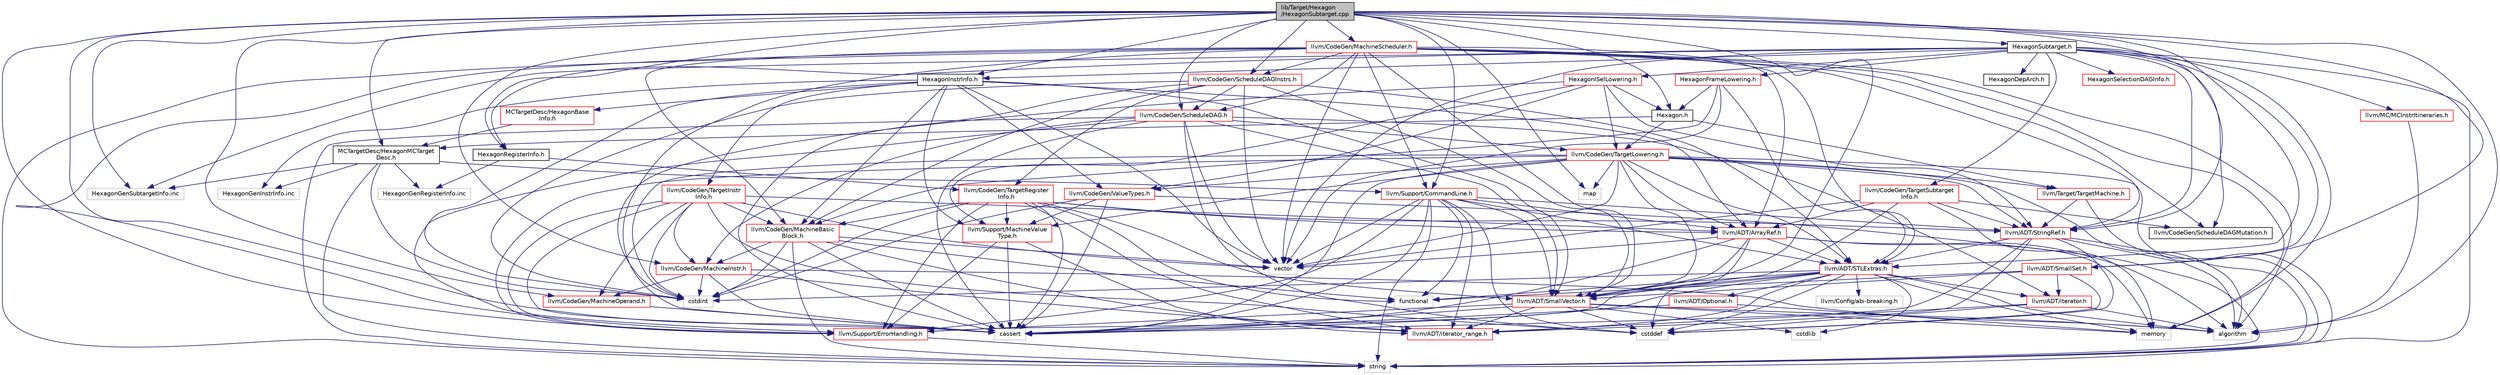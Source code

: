 digraph "lib/Target/Hexagon/HexagonSubtarget.cpp"
{
 // LATEX_PDF_SIZE
  bgcolor="transparent";
  edge [fontname="Helvetica",fontsize="10",labelfontname="Helvetica",labelfontsize="10"];
  node [fontname="Helvetica",fontsize="10",shape="box"];
  Node1 [label="lib/Target/Hexagon\l/HexagonSubtarget.cpp",height=0.2,width=0.4,color="black", fillcolor="grey75", style="filled", fontcolor="black",tooltip=" "];
  Node1 -> Node2 [color="midnightblue",fontsize="10",style="solid",fontname="Helvetica"];
  Node2 [label="Hexagon.h",height=0.2,width=0.4,color="black",URL="$Hexagon_8h.html",tooltip=" "];
  Node2 -> Node3 [color="midnightblue",fontsize="10",style="solid",fontname="Helvetica"];
  Node3 [label="MCTargetDesc/HexagonMCTarget\lDesc.h",height=0.2,width=0.4,color="black",URL="$HexagonMCTargetDesc_8h.html",tooltip=" "];
  Node3 -> Node4 [color="midnightblue",fontsize="10",style="solid",fontname="Helvetica"];
  Node4 [label="llvm/Support/CommandLine.h",height=0.2,width=0.4,color="red",URL="$CommandLine_8h.html",tooltip=" "];
  Node4 -> Node5 [color="midnightblue",fontsize="10",style="solid",fontname="Helvetica"];
  Node5 [label="llvm/ADT/ArrayRef.h",height=0.2,width=0.4,color="red",URL="$ArrayRef_8h.html",tooltip=" "];
  Node5 -> Node28 [color="midnightblue",fontsize="10",style="solid",fontname="Helvetica"];
  Node28 [label="llvm/ADT/SmallVector.h",height=0.2,width=0.4,color="red",URL="$SmallVector_8h.html",tooltip=" "];
  Node28 -> Node29 [color="midnightblue",fontsize="10",style="solid",fontname="Helvetica"];
  Node29 [label="llvm/ADT/iterator_range.h",height=0.2,width=0.4,color="red",URL="$iterator__range_8h.html",tooltip="This provides a very simple, boring adaptor for a begin and end iterator into a range type."];
  Node28 -> Node40 [color="midnightblue",fontsize="10",style="solid",fontname="Helvetica"];
  Node40 [label="llvm/Support/ErrorHandling.h",height=0.2,width=0.4,color="red",URL="$llvm_2Support_2ErrorHandling_8h.html",tooltip=" "];
  Node40 -> Node41 [color="midnightblue",fontsize="10",style="solid",fontname="Helvetica"];
  Node41 [label="string",height=0.2,width=0.4,color="grey75",tooltip=" "];
  Node28 -> Node35 [color="midnightblue",fontsize="10",style="solid",fontname="Helvetica"];
  Node35 [label="algorithm",height=0.2,width=0.4,color="grey75",tooltip=" "];
  Node28 -> Node26 [color="midnightblue",fontsize="10",style="solid",fontname="Helvetica"];
  Node26 [label="cassert",height=0.2,width=0.4,color="grey75",tooltip=" "];
  Node28 -> Node32 [color="midnightblue",fontsize="10",style="solid",fontname="Helvetica"];
  Node32 [label="cstddef",height=0.2,width=0.4,color="grey75",tooltip=" "];
  Node28 -> Node42 [color="midnightblue",fontsize="10",style="solid",fontname="Helvetica"];
  Node42 [label="cstdlib",height=0.2,width=0.4,color="grey75",tooltip=" "];
  Node28 -> Node27 [color="midnightblue",fontsize="10",style="solid",fontname="Helvetica"];
  Node27 [label="memory",height=0.2,width=0.4,color="grey75",tooltip=" "];
  Node5 -> Node16 [color="midnightblue",fontsize="10",style="solid",fontname="Helvetica"];
  Node16 [label="llvm/ADT/STLExtras.h",height=0.2,width=0.4,color="red",URL="$STLExtras_8h.html",tooltip=" "];
  Node16 -> Node17 [color="midnightblue",fontsize="10",style="solid",fontname="Helvetica"];
  Node17 [label="llvm/ADT/Optional.h",height=0.2,width=0.4,color="red",URL="$Optional_8h.html",tooltip=" "];
  Node17 -> Node26 [color="midnightblue",fontsize="10",style="solid",fontname="Helvetica"];
  Node17 -> Node27 [color="midnightblue",fontsize="10",style="solid",fontname="Helvetica"];
  Node16 -> Node28 [color="midnightblue",fontsize="10",style="solid",fontname="Helvetica"];
  Node16 -> Node44 [color="midnightblue",fontsize="10",style="solid",fontname="Helvetica"];
  Node44 [label="llvm/ADT/iterator.h",height=0.2,width=0.4,color="red",URL="$iterator_8h.html",tooltip=" "];
  Node44 -> Node29 [color="midnightblue",fontsize="10",style="solid",fontname="Helvetica"];
  Node44 -> Node35 [color="midnightblue",fontsize="10",style="solid",fontname="Helvetica"];
  Node44 -> Node32 [color="midnightblue",fontsize="10",style="solid",fontname="Helvetica"];
  Node16 -> Node29 [color="midnightblue",fontsize="10",style="solid",fontname="Helvetica"];
  Node16 -> Node45 [color="midnightblue",fontsize="10",style="solid",fontname="Helvetica"];
  Node45 [label="llvm/Config/abi-breaking.h",height=0.2,width=0.4,color="grey75",tooltip=" "];
  Node16 -> Node40 [color="midnightblue",fontsize="10",style="solid",fontname="Helvetica"];
  Node16 -> Node35 [color="midnightblue",fontsize="10",style="solid",fontname="Helvetica"];
  Node16 -> Node26 [color="midnightblue",fontsize="10",style="solid",fontname="Helvetica"];
  Node16 -> Node32 [color="midnightblue",fontsize="10",style="solid",fontname="Helvetica"];
  Node16 -> Node46 [color="midnightblue",fontsize="10",style="solid",fontname="Helvetica"];
  Node46 [label="cstdint",height=0.2,width=0.4,color="grey75",tooltip=" "];
  Node16 -> Node42 [color="midnightblue",fontsize="10",style="solid",fontname="Helvetica"];
  Node16 -> Node47 [color="midnightblue",fontsize="10",style="solid",fontname="Helvetica"];
  Node47 [label="functional",height=0.2,width=0.4,color="grey75",tooltip=" "];
  Node16 -> Node27 [color="midnightblue",fontsize="10",style="solid",fontname="Helvetica"];
  Node5 -> Node35 [color="midnightblue",fontsize="10",style="solid",fontname="Helvetica"];
  Node5 -> Node26 [color="midnightblue",fontsize="10",style="solid",fontname="Helvetica"];
  Node5 -> Node32 [color="midnightblue",fontsize="10",style="solid",fontname="Helvetica"];
  Node5 -> Node27 [color="midnightblue",fontsize="10",style="solid",fontname="Helvetica"];
  Node5 -> Node54 [color="midnightblue",fontsize="10",style="solid",fontname="Helvetica"];
  Node54 [label="vector",height=0.2,width=0.4,color="grey75",tooltip=" "];
  Node4 -> Node16 [color="midnightblue",fontsize="10",style="solid",fontname="Helvetica"];
  Node4 -> Node28 [color="midnightblue",fontsize="10",style="solid",fontname="Helvetica"];
  Node4 -> Node15 [color="midnightblue",fontsize="10",style="solid",fontname="Helvetica"];
  Node15 [label="llvm/ADT/StringRef.h",height=0.2,width=0.4,color="red",URL="$StringRef_8h.html",tooltip=" "];
  Node15 -> Node16 [color="midnightblue",fontsize="10",style="solid",fontname="Helvetica"];
  Node15 -> Node29 [color="midnightblue",fontsize="10",style="solid",fontname="Helvetica"];
  Node15 -> Node35 [color="midnightblue",fontsize="10",style="solid",fontname="Helvetica"];
  Node15 -> Node26 [color="midnightblue",fontsize="10",style="solid",fontname="Helvetica"];
  Node15 -> Node32 [color="midnightblue",fontsize="10",style="solid",fontname="Helvetica"];
  Node15 -> Node41 [color="midnightblue",fontsize="10",style="solid",fontname="Helvetica"];
  Node4 -> Node29 [color="midnightblue",fontsize="10",style="solid",fontname="Helvetica"];
  Node4 -> Node40 [color="midnightblue",fontsize="10",style="solid",fontname="Helvetica"];
  Node4 -> Node26 [color="midnightblue",fontsize="10",style="solid",fontname="Helvetica"];
  Node4 -> Node32 [color="midnightblue",fontsize="10",style="solid",fontname="Helvetica"];
  Node4 -> Node47 [color="midnightblue",fontsize="10",style="solid",fontname="Helvetica"];
  Node4 -> Node41 [color="midnightblue",fontsize="10",style="solid",fontname="Helvetica"];
  Node4 -> Node54 [color="midnightblue",fontsize="10",style="solid",fontname="Helvetica"];
  Node3 -> Node46 [color="midnightblue",fontsize="10",style="solid",fontname="Helvetica"];
  Node3 -> Node41 [color="midnightblue",fontsize="10",style="solid",fontname="Helvetica"];
  Node3 -> Node63 [color="midnightblue",fontsize="10",style="solid",fontname="Helvetica"];
  Node63 [label="HexagonGenRegisterInfo.inc",height=0.2,width=0.4,color="grey75",tooltip=" "];
  Node3 -> Node64 [color="midnightblue",fontsize="10",style="solid",fontname="Helvetica"];
  Node64 [label="HexagonGenInstrInfo.inc",height=0.2,width=0.4,color="grey75",tooltip=" "];
  Node3 -> Node65 [color="midnightblue",fontsize="10",style="solid",fontname="Helvetica"];
  Node65 [label="HexagonGenSubtargetInfo.inc",height=0.2,width=0.4,color="grey75",tooltip=" "];
  Node2 -> Node66 [color="midnightblue",fontsize="10",style="solid",fontname="Helvetica"];
  Node66 [label="llvm/CodeGen/TargetLowering.h",height=0.2,width=0.4,color="red",URL="$TargetLowering_8h.html",tooltip="This file describes how to lower LLVM code to machine code."];
  Node66 -> Node5 [color="midnightblue",fontsize="10",style="solid",fontname="Helvetica"];
  Node66 -> Node16 [color="midnightblue",fontsize="10",style="solid",fontname="Helvetica"];
  Node66 -> Node28 [color="midnightblue",fontsize="10",style="solid",fontname="Helvetica"];
  Node66 -> Node15 [color="midnightblue",fontsize="10",style="solid",fontname="Helvetica"];
  Node66 -> Node160 [color="midnightblue",fontsize="10",style="solid",fontname="Helvetica"];
  Node160 [label="llvm/CodeGen/ValueTypes.h",height=0.2,width=0.4,color="red",URL="$ValueTypes_8h.html",tooltip=" "];
  Node160 -> Node161 [color="midnightblue",fontsize="10",style="solid",fontname="Helvetica"];
  Node161 [label="llvm/Support/MachineValue\lType.h",height=0.2,width=0.4,color="red",URL="$MachineValueType_8h.html",tooltip=" "];
  Node161 -> Node29 [color="midnightblue",fontsize="10",style="solid",fontname="Helvetica"];
  Node161 -> Node40 [color="midnightblue",fontsize="10",style="solid",fontname="Helvetica"];
  Node161 -> Node26 [color="midnightblue",fontsize="10",style="solid",fontname="Helvetica"];
  Node160 -> Node26 [color="midnightblue",fontsize="10",style="solid",fontname="Helvetica"];
  Node160 -> Node46 [color="midnightblue",fontsize="10",style="solid",fontname="Helvetica"];
  Node160 -> Node41 [color="midnightblue",fontsize="10",style="solid",fontname="Helvetica"];
  Node66 -> Node40 [color="midnightblue",fontsize="10",style="solid",fontname="Helvetica"];
  Node66 -> Node161 [color="midnightblue",fontsize="10",style="solid",fontname="Helvetica"];
  Node66 -> Node227 [color="midnightblue",fontsize="10",style="solid",fontname="Helvetica"];
  Node227 [label="llvm/Target/TargetMachine.h",height=0.2,width=0.4,color="red",URL="$llvm_2Target_2TargetMachine_8h.html",tooltip=" "];
  Node227 -> Node15 [color="midnightblue",fontsize="10",style="solid",fontname="Helvetica"];
  Node227 -> Node41 [color="midnightblue",fontsize="10",style="solid",fontname="Helvetica"];
  Node66 -> Node35 [color="midnightblue",fontsize="10",style="solid",fontname="Helvetica"];
  Node66 -> Node26 [color="midnightblue",fontsize="10",style="solid",fontname="Helvetica"];
  Node66 -> Node46 [color="midnightblue",fontsize="10",style="solid",fontname="Helvetica"];
  Node66 -> Node83 [color="midnightblue",fontsize="10",style="solid",fontname="Helvetica"];
  Node83 [label="map",height=0.2,width=0.4,color="grey75",tooltip=" "];
  Node66 -> Node41 [color="midnightblue",fontsize="10",style="solid",fontname="Helvetica"];
  Node66 -> Node54 [color="midnightblue",fontsize="10",style="solid",fontname="Helvetica"];
  Node2 -> Node227 [color="midnightblue",fontsize="10",style="solid",fontname="Helvetica"];
  Node1 -> Node230 [color="midnightblue",fontsize="10",style="solid",fontname="Helvetica"];
  Node230 [label="HexagonInstrInfo.h",height=0.2,width=0.4,color="black",URL="$HexagonInstrInfo_8h.html",tooltip=" "];
  Node230 -> Node231 [color="midnightblue",fontsize="10",style="solid",fontname="Helvetica"];
  Node231 [label="MCTargetDesc/HexagonBase\lInfo.h",height=0.2,width=0.4,color="red",URL="$HexagonBaseInfo_8h.html",tooltip=" "];
  Node231 -> Node3 [color="midnightblue",fontsize="10",style="solid",fontname="Helvetica"];
  Node230 -> Node5 [color="midnightblue",fontsize="10",style="solid",fontname="Helvetica"];
  Node230 -> Node28 [color="midnightblue",fontsize="10",style="solid",fontname="Helvetica"];
  Node230 -> Node174 [color="midnightblue",fontsize="10",style="solid",fontname="Helvetica"];
  Node174 [label="llvm/CodeGen/MachineBasic\lBlock.h",height=0.2,width=0.4,color="red",URL="$MachineBasicBlock_8h.html",tooltip=" "];
  Node174 -> Node29 [color="midnightblue",fontsize="10",style="solid",fontname="Helvetica"];
  Node174 -> Node175 [color="midnightblue",fontsize="10",style="solid",fontname="Helvetica"];
  Node175 [label="llvm/CodeGen/MachineInstr.h",height=0.2,width=0.4,color="red",URL="$MachineInstr_8h.html",tooltip=" "];
  Node175 -> Node29 [color="midnightblue",fontsize="10",style="solid",fontname="Helvetica"];
  Node175 -> Node185 [color="midnightblue",fontsize="10",style="solid",fontname="Helvetica"];
  Node185 [label="llvm/CodeGen/MachineOperand.h",height=0.2,width=0.4,color="red",URL="$MachineOperand_8h.html",tooltip=" "];
  Node185 -> Node26 [color="midnightblue",fontsize="10",style="solid",fontname="Helvetica"];
  Node175 -> Node35 [color="midnightblue",fontsize="10",style="solid",fontname="Helvetica"];
  Node175 -> Node26 [color="midnightblue",fontsize="10",style="solid",fontname="Helvetica"];
  Node175 -> Node46 [color="midnightblue",fontsize="10",style="solid",fontname="Helvetica"];
  Node174 -> Node26 [color="midnightblue",fontsize="10",style="solid",fontname="Helvetica"];
  Node174 -> Node46 [color="midnightblue",fontsize="10",style="solid",fontname="Helvetica"];
  Node174 -> Node47 [color="midnightblue",fontsize="10",style="solid",fontname="Helvetica"];
  Node174 -> Node41 [color="midnightblue",fontsize="10",style="solid",fontname="Helvetica"];
  Node174 -> Node54 [color="midnightblue",fontsize="10",style="solid",fontname="Helvetica"];
  Node230 -> Node233 [color="midnightblue",fontsize="10",style="solid",fontname="Helvetica"];
  Node233 [label="llvm/CodeGen/TargetInstr\lInfo.h",height=0.2,width=0.4,color="red",URL="$TargetInstrInfo_8h.html",tooltip=" "];
  Node233 -> Node5 [color="midnightblue",fontsize="10",style="solid",fontname="Helvetica"];
  Node233 -> Node174 [color="midnightblue",fontsize="10",style="solid",fontname="Helvetica"];
  Node233 -> Node175 [color="midnightblue",fontsize="10",style="solid",fontname="Helvetica"];
  Node233 -> Node185 [color="midnightblue",fontsize="10",style="solid",fontname="Helvetica"];
  Node233 -> Node40 [color="midnightblue",fontsize="10",style="solid",fontname="Helvetica"];
  Node233 -> Node26 [color="midnightblue",fontsize="10",style="solid",fontname="Helvetica"];
  Node233 -> Node32 [color="midnightblue",fontsize="10",style="solid",fontname="Helvetica"];
  Node233 -> Node46 [color="midnightblue",fontsize="10",style="solid",fontname="Helvetica"];
  Node233 -> Node54 [color="midnightblue",fontsize="10",style="solid",fontname="Helvetica"];
  Node230 -> Node160 [color="midnightblue",fontsize="10",style="solid",fontname="Helvetica"];
  Node230 -> Node161 [color="midnightblue",fontsize="10",style="solid",fontname="Helvetica"];
  Node230 -> Node46 [color="midnightblue",fontsize="10",style="solid",fontname="Helvetica"];
  Node230 -> Node54 [color="midnightblue",fontsize="10",style="solid",fontname="Helvetica"];
  Node230 -> Node64 [color="midnightblue",fontsize="10",style="solid",fontname="Helvetica"];
  Node1 -> Node258 [color="midnightblue",fontsize="10",style="solid",fontname="Helvetica"];
  Node258 [label="HexagonRegisterInfo.h",height=0.2,width=0.4,color="black",URL="$HexagonRegisterInfo_8h.html",tooltip=" "];
  Node258 -> Node215 [color="midnightblue",fontsize="10",style="solid",fontname="Helvetica"];
  Node215 [label="llvm/CodeGen/TargetRegister\lInfo.h",height=0.2,width=0.4,color="red",URL="$TargetRegisterInfo_8h.html",tooltip=" "];
  Node215 -> Node5 [color="midnightblue",fontsize="10",style="solid",fontname="Helvetica"];
  Node215 -> Node28 [color="midnightblue",fontsize="10",style="solid",fontname="Helvetica"];
  Node215 -> Node15 [color="midnightblue",fontsize="10",style="solid",fontname="Helvetica"];
  Node215 -> Node29 [color="midnightblue",fontsize="10",style="solid",fontname="Helvetica"];
  Node215 -> Node174 [color="midnightblue",fontsize="10",style="solid",fontname="Helvetica"];
  Node215 -> Node40 [color="midnightblue",fontsize="10",style="solid",fontname="Helvetica"];
  Node215 -> Node161 [color="midnightblue",fontsize="10",style="solid",fontname="Helvetica"];
  Node215 -> Node26 [color="midnightblue",fontsize="10",style="solid",fontname="Helvetica"];
  Node215 -> Node46 [color="midnightblue",fontsize="10",style="solid",fontname="Helvetica"];
  Node215 -> Node47 [color="midnightblue",fontsize="10",style="solid",fontname="Helvetica"];
  Node258 -> Node63 [color="midnightblue",fontsize="10",style="solid",fontname="Helvetica"];
  Node1 -> Node259 [color="midnightblue",fontsize="10",style="solid",fontname="Helvetica"];
  Node259 [label="HexagonSubtarget.h",height=0.2,width=0.4,color="black",URL="$HexagonSubtarget_8h.html",tooltip=" "];
  Node259 -> Node260 [color="midnightblue",fontsize="10",style="solid",fontname="Helvetica"];
  Node260 [label="HexagonDepArch.h",height=0.2,width=0.4,color="black",URL="$HexagonDepArch_8h.html",tooltip=" "];
  Node259 -> Node261 [color="midnightblue",fontsize="10",style="solid",fontname="Helvetica"];
  Node261 [label="HexagonFrameLowering.h",height=0.2,width=0.4,color="red",URL="$HexagonFrameLowering_8h.html",tooltip=" "];
  Node261 -> Node2 [color="midnightblue",fontsize="10",style="solid",fontname="Helvetica"];
  Node261 -> Node16 [color="midnightblue",fontsize="10",style="solid",fontname="Helvetica"];
  Node261 -> Node174 [color="midnightblue",fontsize="10",style="solid",fontname="Helvetica"];
  Node261 -> Node54 [color="midnightblue",fontsize="10",style="solid",fontname="Helvetica"];
  Node259 -> Node266 [color="midnightblue",fontsize="10",style="solid",fontname="Helvetica"];
  Node266 [label="HexagonISelLowering.h",height=0.2,width=0.4,color="red",URL="$HexagonISelLowering_8h.html",tooltip=" "];
  Node266 -> Node2 [color="midnightblue",fontsize="10",style="solid",fontname="Helvetica"];
  Node266 -> Node15 [color="midnightblue",fontsize="10",style="solid",fontname="Helvetica"];
  Node266 -> Node66 [color="midnightblue",fontsize="10",style="solid",fontname="Helvetica"];
  Node266 -> Node160 [color="midnightblue",fontsize="10",style="solid",fontname="Helvetica"];
  Node266 -> Node161 [color="midnightblue",fontsize="10",style="solid",fontname="Helvetica"];
  Node266 -> Node46 [color="midnightblue",fontsize="10",style="solid",fontname="Helvetica"];
  Node259 -> Node230 [color="midnightblue",fontsize="10",style="solid",fontname="Helvetica"];
  Node259 -> Node258 [color="midnightblue",fontsize="10",style="solid",fontname="Helvetica"];
  Node259 -> Node267 [color="midnightblue",fontsize="10",style="solid",fontname="Helvetica"];
  Node267 [label="HexagonSelectionDAGInfo.h",height=0.2,width=0.4,color="red",URL="$HexagonSelectionDAGInfo_8h.html",tooltip=" "];
  Node259 -> Node269 [color="midnightblue",fontsize="10",style="solid",fontname="Helvetica"];
  Node269 [label="llvm/ADT/SmallSet.h",height=0.2,width=0.4,color="red",URL="$SmallSet_8h.html",tooltip=" "];
  Node269 -> Node28 [color="midnightblue",fontsize="10",style="solid",fontname="Helvetica"];
  Node269 -> Node44 [color="midnightblue",fontsize="10",style="solid",fontname="Helvetica"];
  Node269 -> Node32 [color="midnightblue",fontsize="10",style="solid",fontname="Helvetica"];
  Node269 -> Node47 [color="midnightblue",fontsize="10",style="solid",fontname="Helvetica"];
  Node259 -> Node15 [color="midnightblue",fontsize="10",style="solid",fontname="Helvetica"];
  Node259 -> Node242 [color="midnightblue",fontsize="10",style="solid",fontname="Helvetica"];
  Node242 [label="llvm/CodeGen/ScheduleDAGMutation.h",height=0.2,width=0.4,color="black",URL="$ScheduleDAGMutation_8h.html",tooltip=" "];
  Node259 -> Node240 [color="midnightblue",fontsize="10",style="solid",fontname="Helvetica"];
  Node240 [label="llvm/CodeGen/TargetSubtarget\lInfo.h",height=0.2,width=0.4,color="red",URL="$TargetSubtargetInfo_8h.html",tooltip=" "];
  Node240 -> Node5 [color="midnightblue",fontsize="10",style="solid",fontname="Helvetica"];
  Node240 -> Node28 [color="midnightblue",fontsize="10",style="solid",fontname="Helvetica"];
  Node240 -> Node15 [color="midnightblue",fontsize="10",style="solid",fontname="Helvetica"];
  Node240 -> Node242 [color="midnightblue",fontsize="10",style="solid",fontname="Helvetica"];
  Node240 -> Node27 [color="midnightblue",fontsize="10",style="solid",fontname="Helvetica"];
  Node240 -> Node54 [color="midnightblue",fontsize="10",style="solid",fontname="Helvetica"];
  Node259 -> Node247 [color="midnightblue",fontsize="10",style="solid",fontname="Helvetica"];
  Node247 [label="llvm/MC/MCInstrItineraries.h",height=0.2,width=0.4,color="red",URL="$MCInstrItineraries_8h.html",tooltip=" "];
  Node247 -> Node35 [color="midnightblue",fontsize="10",style="solid",fontname="Helvetica"];
  Node259 -> Node27 [color="midnightblue",fontsize="10",style="solid",fontname="Helvetica"];
  Node259 -> Node41 [color="midnightblue",fontsize="10",style="solid",fontname="Helvetica"];
  Node259 -> Node54 [color="midnightblue",fontsize="10",style="solid",fontname="Helvetica"];
  Node259 -> Node65 [color="midnightblue",fontsize="10",style="solid",fontname="Helvetica"];
  Node1 -> Node3 [color="midnightblue",fontsize="10",style="solid",fontname="Helvetica"];
  Node1 -> Node16 [color="midnightblue",fontsize="10",style="solid",fontname="Helvetica"];
  Node1 -> Node269 [color="midnightblue",fontsize="10",style="solid",fontname="Helvetica"];
  Node1 -> Node28 [color="midnightblue",fontsize="10",style="solid",fontname="Helvetica"];
  Node1 -> Node15 [color="midnightblue",fontsize="10",style="solid",fontname="Helvetica"];
  Node1 -> Node175 [color="midnightblue",fontsize="10",style="solid",fontname="Helvetica"];
  Node1 -> Node185 [color="midnightblue",fontsize="10",style="solid",fontname="Helvetica"];
  Node1 -> Node270 [color="midnightblue",fontsize="10",style="solid",fontname="Helvetica"];
  Node270 [label="llvm/CodeGen/MachineScheduler.h",height=0.2,width=0.4,color="red",URL="$MachineScheduler_8h.html",tooltip=" "];
  Node270 -> Node5 [color="midnightblue",fontsize="10",style="solid",fontname="Helvetica"];
  Node270 -> Node16 [color="midnightblue",fontsize="10",style="solid",fontname="Helvetica"];
  Node270 -> Node28 [color="midnightblue",fontsize="10",style="solid",fontname="Helvetica"];
  Node270 -> Node15 [color="midnightblue",fontsize="10",style="solid",fontname="Helvetica"];
  Node270 -> Node174 [color="midnightblue",fontsize="10",style="solid",fontname="Helvetica"];
  Node270 -> Node274 [color="midnightblue",fontsize="10",style="solid",fontname="Helvetica"];
  Node274 [label="llvm/CodeGen/ScheduleDAG.h",height=0.2,width=0.4,color="red",URL="$ScheduleDAG_8h.html",tooltip=" "];
  Node274 -> Node28 [color="midnightblue",fontsize="10",style="solid",fontname="Helvetica"];
  Node274 -> Node44 [color="midnightblue",fontsize="10",style="solid",fontname="Helvetica"];
  Node274 -> Node175 [color="midnightblue",fontsize="10",style="solid",fontname="Helvetica"];
  Node274 -> Node66 [color="midnightblue",fontsize="10",style="solid",fontname="Helvetica"];
  Node274 -> Node40 [color="midnightblue",fontsize="10",style="solid",fontname="Helvetica"];
  Node274 -> Node26 [color="midnightblue",fontsize="10",style="solid",fontname="Helvetica"];
  Node274 -> Node32 [color="midnightblue",fontsize="10",style="solid",fontname="Helvetica"];
  Node274 -> Node41 [color="midnightblue",fontsize="10",style="solid",fontname="Helvetica"];
  Node274 -> Node54 [color="midnightblue",fontsize="10",style="solid",fontname="Helvetica"];
  Node270 -> Node275 [color="midnightblue",fontsize="10",style="solid",fontname="Helvetica"];
  Node275 [label="llvm/CodeGen/ScheduleDAGInstrs.h",height=0.2,width=0.4,color="red",URL="$ScheduleDAGInstrs_8h.html",tooltip=" "];
  Node275 -> Node16 [color="midnightblue",fontsize="10",style="solid",fontname="Helvetica"];
  Node275 -> Node28 [color="midnightblue",fontsize="10",style="solid",fontname="Helvetica"];
  Node275 -> Node174 [color="midnightblue",fontsize="10",style="solid",fontname="Helvetica"];
  Node275 -> Node274 [color="midnightblue",fontsize="10",style="solid",fontname="Helvetica"];
  Node275 -> Node215 [color="midnightblue",fontsize="10",style="solid",fontname="Helvetica"];
  Node275 -> Node26 [color="midnightblue",fontsize="10",style="solid",fontname="Helvetica"];
  Node275 -> Node46 [color="midnightblue",fontsize="10",style="solid",fontname="Helvetica"];
  Node275 -> Node54 [color="midnightblue",fontsize="10",style="solid",fontname="Helvetica"];
  Node270 -> Node242 [color="midnightblue",fontsize="10",style="solid",fontname="Helvetica"];
  Node270 -> Node4 [color="midnightblue",fontsize="10",style="solid",fontname="Helvetica"];
  Node270 -> Node40 [color="midnightblue",fontsize="10",style="solid",fontname="Helvetica"];
  Node270 -> Node35 [color="midnightblue",fontsize="10",style="solid",fontname="Helvetica"];
  Node270 -> Node26 [color="midnightblue",fontsize="10",style="solid",fontname="Helvetica"];
  Node270 -> Node27 [color="midnightblue",fontsize="10",style="solid",fontname="Helvetica"];
  Node270 -> Node41 [color="midnightblue",fontsize="10",style="solid",fontname="Helvetica"];
  Node270 -> Node54 [color="midnightblue",fontsize="10",style="solid",fontname="Helvetica"];
  Node1 -> Node274 [color="midnightblue",fontsize="10",style="solid",fontname="Helvetica"];
  Node1 -> Node275 [color="midnightblue",fontsize="10",style="solid",fontname="Helvetica"];
  Node1 -> Node4 [color="midnightblue",fontsize="10",style="solid",fontname="Helvetica"];
  Node1 -> Node40 [color="midnightblue",fontsize="10",style="solid",fontname="Helvetica"];
  Node1 -> Node35 [color="midnightblue",fontsize="10",style="solid",fontname="Helvetica"];
  Node1 -> Node26 [color="midnightblue",fontsize="10",style="solid",fontname="Helvetica"];
  Node1 -> Node83 [color="midnightblue",fontsize="10",style="solid",fontname="Helvetica"];
  Node1 -> Node65 [color="midnightblue",fontsize="10",style="solid",fontname="Helvetica"];
}
